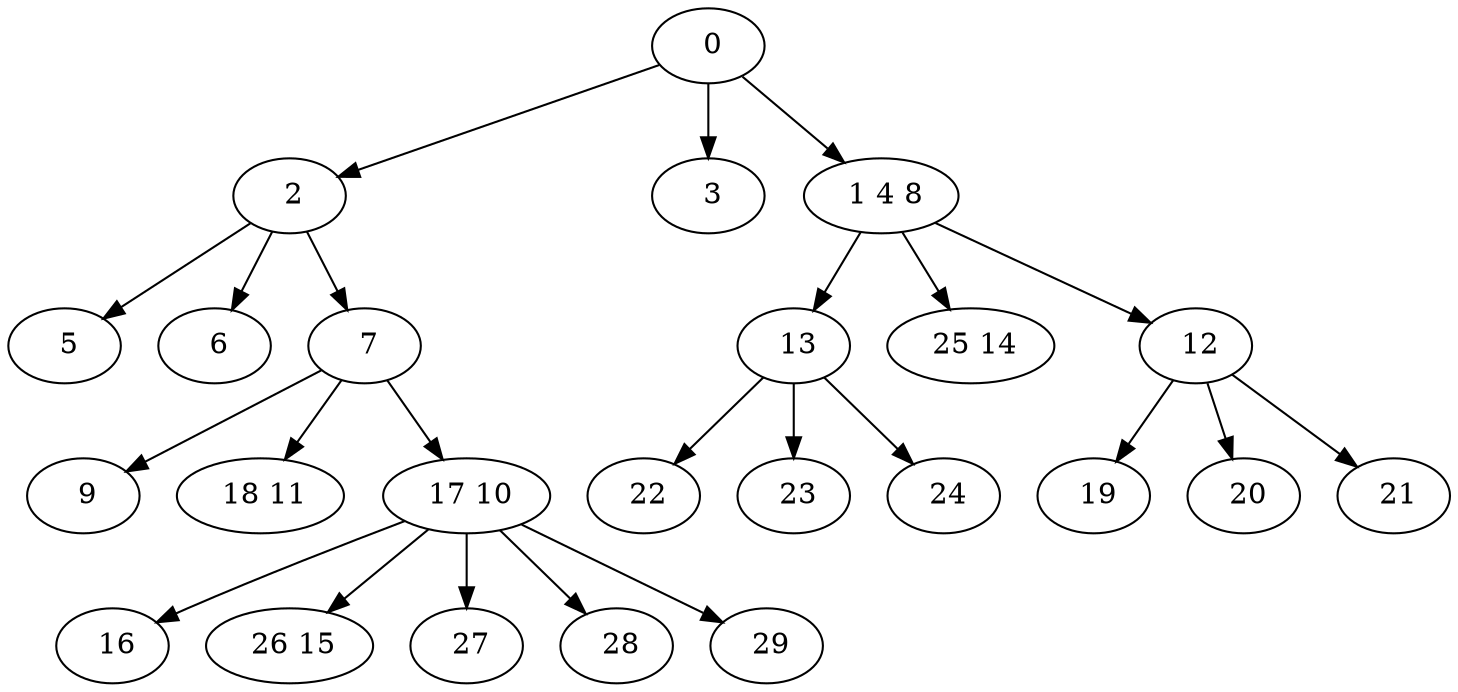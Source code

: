 digraph mytree {
" 0" -> " 2";
" 0" -> " 3";
" 0" -> " 1 4 8";
" 2" -> " 5";
" 2" -> " 6";
" 2" -> " 7";
" 3";
" 1 4 8" -> " 13";
" 1 4 8" -> " 25 14";
" 1 4 8" -> " 12";
" 5";
" 6";
" 7" -> " 9";
" 7" -> " 18 11";
" 7" -> " 17 10";
" 9";
" 18 11";
" 17 10" -> " 16";
" 17 10" -> " 26 15";
" 17 10" -> " 27";
" 17 10" -> " 28";
" 17 10" -> " 29";
" 13" -> " 22";
" 13" -> " 23";
" 13" -> " 24";
" 25 14";
" 19";
" 12" -> " 19";
" 12" -> " 20";
" 12" -> " 21";
" 22";
" 23";
" 24";
" 20";
" 21";
" 16";
" 26 15";
" 27";
" 28";
" 29";
}
